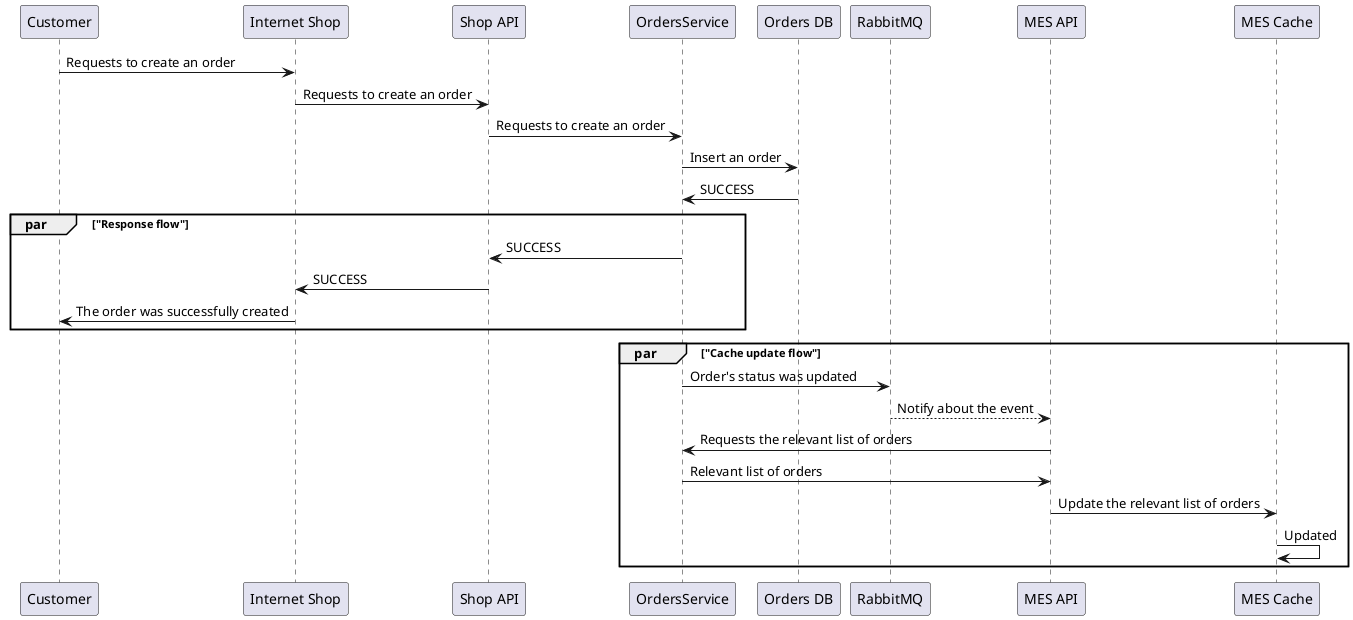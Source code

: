 
@startuml writing orders list

participant Customer
participant "Internet Shop" as Shop
participant "Shop API" as ShopAPI
participant "OrdersService" as OrdersService
participant "Orders DB" as OrdersDB
participant RabbitMQ
participant "MES API" as MESAPI
participant "MES Cache" as MesCache

Customer -> Shop: Requests to create an order
Shop -> ShopAPI: Requests to create an order
ShopAPI -> OrdersService: Requests to create an order
OrdersService -> OrdersDB: Insert an order
OrdersDB -> OrdersService: SUCCESS

par "Response flow"
    OrdersService -> ShopAPI: SUCCESS
    ShopAPI -> Shop: SUCCESS
    Shop -> Customer: The order was successfully created
end

par "Cache update flow"
    OrdersService -> RabbitMQ: Order's status was updated
    RabbitMQ --> MESAPI: Notify about the event
    MESAPI -> OrdersService: Requests the relevant list of orders
    OrdersService -> MESAPI: Relevant list of orders
    MESAPI -> MesCache: Update the relevant list of orders
    MesCache -> MesCache: Updated 
end

@enduml
